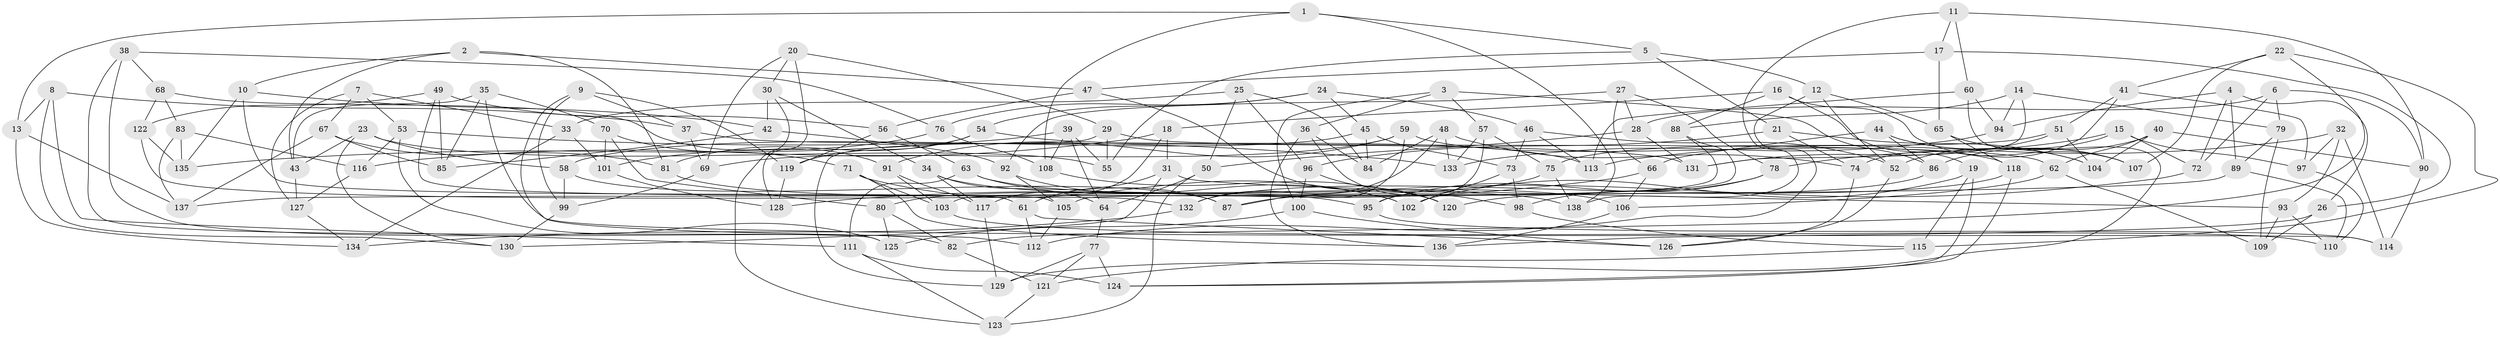 // Generated by graph-tools (version 1.1) at 2025/50/03/09/25 03:50:50]
// undirected, 138 vertices, 276 edges
graph export_dot {
graph [start="1"]
  node [color=gray90,style=filled];
  1;
  2;
  3;
  4;
  5;
  6;
  7;
  8;
  9;
  10;
  11;
  12;
  13;
  14;
  15;
  16;
  17;
  18;
  19;
  20;
  21;
  22;
  23;
  24;
  25;
  26;
  27;
  28;
  29;
  30;
  31;
  32;
  33;
  34;
  35;
  36;
  37;
  38;
  39;
  40;
  41;
  42;
  43;
  44;
  45;
  46;
  47;
  48;
  49;
  50;
  51;
  52;
  53;
  54;
  55;
  56;
  57;
  58;
  59;
  60;
  61;
  62;
  63;
  64;
  65;
  66;
  67;
  68;
  69;
  70;
  71;
  72;
  73;
  74;
  75;
  76;
  77;
  78;
  79;
  80;
  81;
  82;
  83;
  84;
  85;
  86;
  87;
  88;
  89;
  90;
  91;
  92;
  93;
  94;
  95;
  96;
  97;
  98;
  99;
  100;
  101;
  102;
  103;
  104;
  105;
  106;
  107;
  108;
  109;
  110;
  111;
  112;
  113;
  114;
  115;
  116;
  117;
  118;
  119;
  120;
  121;
  122;
  123;
  124;
  125;
  126;
  127;
  128;
  129;
  130;
  131;
  132;
  133;
  134;
  135;
  136;
  137;
  138;
  1 -- 5;
  1 -- 138;
  1 -- 13;
  1 -- 108;
  2 -- 47;
  2 -- 81;
  2 -- 10;
  2 -- 43;
  3 -- 57;
  3 -- 36;
  3 -- 100;
  3 -- 86;
  4 -- 26;
  4 -- 89;
  4 -- 94;
  4 -- 72;
  5 -- 21;
  5 -- 55;
  5 -- 12;
  6 -- 72;
  6 -- 90;
  6 -- 79;
  6 -- 28;
  7 -- 53;
  7 -- 67;
  7 -- 33;
  7 -- 127;
  8 -- 130;
  8 -- 111;
  8 -- 37;
  8 -- 13;
  9 -- 119;
  9 -- 99;
  9 -- 37;
  9 -- 112;
  10 -- 42;
  10 -- 61;
  10 -- 135;
  11 -- 17;
  11 -- 90;
  11 -- 138;
  11 -- 60;
  12 -- 65;
  12 -- 112;
  12 -- 52;
  13 -- 137;
  13 -- 134;
  14 -- 79;
  14 -- 88;
  14 -- 131;
  14 -- 94;
  15 -- 78;
  15 -- 72;
  15 -- 52;
  15 -- 97;
  16 -- 107;
  16 -- 18;
  16 -- 19;
  16 -- 88;
  17 -- 26;
  17 -- 47;
  17 -- 65;
  18 -- 117;
  18 -- 116;
  18 -- 31;
  19 -- 102;
  19 -- 124;
  19 -- 115;
  20 -- 30;
  20 -- 69;
  20 -- 128;
  20 -- 29;
  21 -- 96;
  21 -- 74;
  21 -- 104;
  22 -- 82;
  22 -- 41;
  22 -- 107;
  22 -- 115;
  23 -- 58;
  23 -- 43;
  23 -- 130;
  23 -- 55;
  24 -- 76;
  24 -- 54;
  24 -- 45;
  24 -- 46;
  25 -- 84;
  25 -- 33;
  25 -- 50;
  25 -- 96;
  26 -- 136;
  26 -- 109;
  27 -- 92;
  27 -- 28;
  27 -- 66;
  27 -- 78;
  28 -- 131;
  28 -- 50;
  29 -- 129;
  29 -- 62;
  29 -- 55;
  30 -- 42;
  30 -- 123;
  30 -- 34;
  31 -- 61;
  31 -- 130;
  31 -- 93;
  32 -- 113;
  32 -- 114;
  32 -- 97;
  32 -- 93;
  33 -- 134;
  33 -- 101;
  34 -- 138;
  34 -- 117;
  34 -- 64;
  35 -- 43;
  35 -- 85;
  35 -- 114;
  35 -- 70;
  36 -- 84;
  36 -- 136;
  36 -- 98;
  37 -- 131;
  37 -- 69;
  38 -- 82;
  38 -- 125;
  38 -- 76;
  38 -- 68;
  39 -- 55;
  39 -- 64;
  39 -- 135;
  39 -- 108;
  40 -- 90;
  40 -- 62;
  40 -- 104;
  40 -- 86;
  41 -- 51;
  41 -- 97;
  41 -- 74;
  42 -- 85;
  42 -- 92;
  43 -- 127;
  44 -- 86;
  44 -- 104;
  44 -- 66;
  44 -- 107;
  45 -- 58;
  45 -- 84;
  45 -- 73;
  46 -- 73;
  46 -- 113;
  46 -- 52;
  47 -- 120;
  47 -- 56;
  48 -- 74;
  48 -- 84;
  48 -- 132;
  48 -- 133;
  49 -- 105;
  49 -- 85;
  49 -- 122;
  49 -- 56;
  50 -- 64;
  50 -- 123;
  51 -- 131;
  51 -- 75;
  51 -- 104;
  52 -- 126;
  53 -- 133;
  53 -- 125;
  53 -- 116;
  54 -- 113;
  54 -- 81;
  54 -- 119;
  56 -- 63;
  56 -- 119;
  57 -- 133;
  57 -- 95;
  57 -- 75;
  58 -- 87;
  58 -- 99;
  59 -- 87;
  59 -- 69;
  59 -- 118;
  59 -- 91;
  60 -- 113;
  60 -- 129;
  60 -- 94;
  61 -- 126;
  61 -- 112;
  62 -- 106;
  62 -- 109;
  63 -- 106;
  63 -- 87;
  63 -- 111;
  64 -- 77;
  65 -- 118;
  65 -- 107;
  66 -- 106;
  66 -- 128;
  67 -- 137;
  67 -- 81;
  67 -- 85;
  68 -- 83;
  68 -- 91;
  68 -- 122;
  69 -- 99;
  70 -- 71;
  70 -- 101;
  70 -- 80;
  71 -- 136;
  71 -- 102;
  71 -- 103;
  72 -- 87;
  73 -- 98;
  73 -- 102;
  74 -- 126;
  75 -- 80;
  75 -- 138;
  76 -- 101;
  76 -- 108;
  77 -- 124;
  77 -- 121;
  77 -- 129;
  78 -- 98;
  78 -- 95;
  79 -- 89;
  79 -- 109;
  80 -- 125;
  80 -- 82;
  81 -- 95;
  82 -- 121;
  83 -- 135;
  83 -- 137;
  83 -- 116;
  86 -- 132;
  88 -- 105;
  88 -- 103;
  89 -- 137;
  89 -- 110;
  90 -- 114;
  91 -- 103;
  91 -- 117;
  92 -- 102;
  92 -- 105;
  93 -- 109;
  93 -- 110;
  94 -- 133;
  95 -- 114;
  96 -- 120;
  96 -- 100;
  97 -- 110;
  98 -- 115;
  99 -- 130;
  100 -- 126;
  100 -- 125;
  101 -- 128;
  103 -- 110;
  105 -- 112;
  106 -- 136;
  108 -- 120;
  111 -- 124;
  111 -- 123;
  115 -- 121;
  116 -- 127;
  117 -- 129;
  118 -- 120;
  118 -- 124;
  119 -- 128;
  121 -- 123;
  122 -- 132;
  122 -- 135;
  127 -- 134;
  132 -- 134;
}
